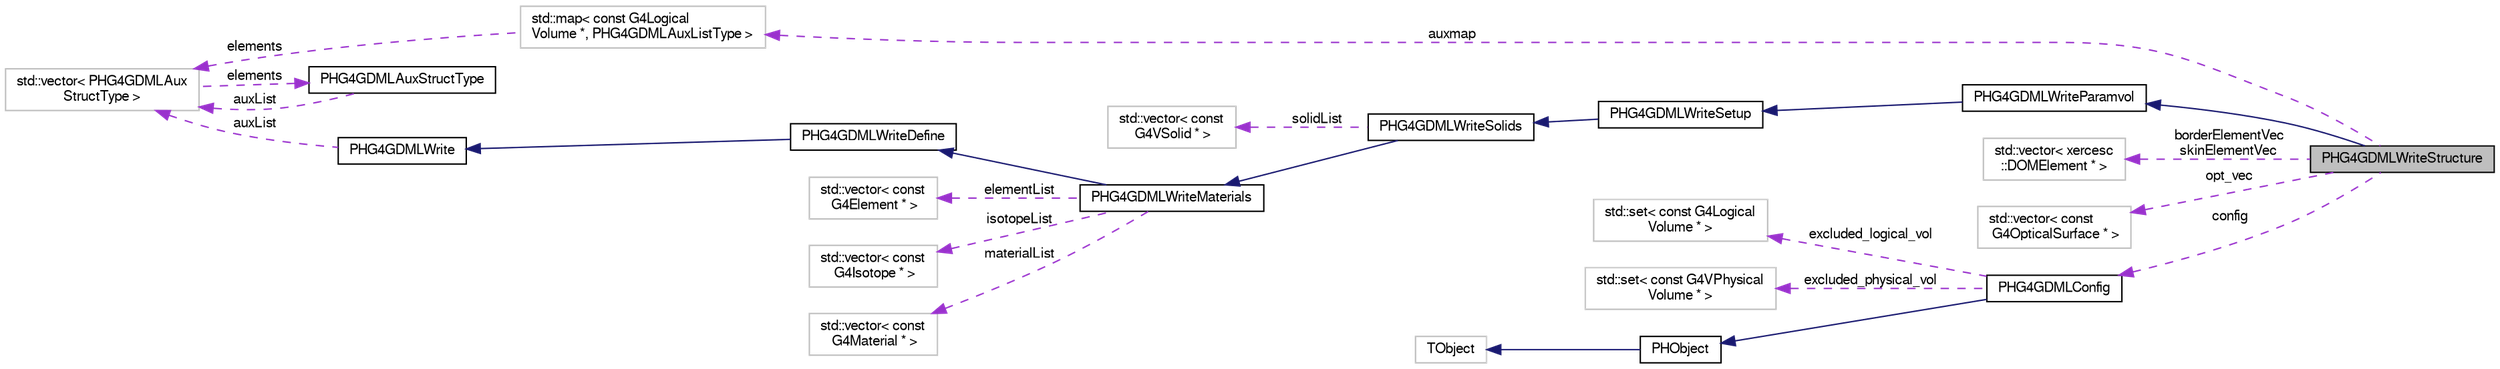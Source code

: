 digraph "PHG4GDMLWriteStructure"
{
  bgcolor="transparent";
  edge [fontname="FreeSans",fontsize="10",labelfontname="FreeSans",labelfontsize="10"];
  node [fontname="FreeSans",fontsize="10",shape=record];
  rankdir="LR";
  Node1 [label="PHG4GDMLWriteStructure",height=0.2,width=0.4,color="black", fillcolor="grey75", style="filled" fontcolor="black"];
  Node2 -> Node1 [dir="back",color="midnightblue",fontsize="10",style="solid",fontname="FreeSans"];
  Node2 [label="PHG4GDMLWriteParamvol",height=0.2,width=0.4,color="black",URL="$d8/dd9/classPHG4GDMLWriteParamvol.html"];
  Node3 -> Node2 [dir="back",color="midnightblue",fontsize="10",style="solid",fontname="FreeSans"];
  Node3 [label="PHG4GDMLWriteSetup",height=0.2,width=0.4,color="black",URL="$df/d0d/classPHG4GDMLWriteSetup.html"];
  Node4 -> Node3 [dir="back",color="midnightblue",fontsize="10",style="solid",fontname="FreeSans"];
  Node4 [label="PHG4GDMLWriteSolids",height=0.2,width=0.4,color="black",URL="$d0/d94/classPHG4GDMLWriteSolids.html"];
  Node5 -> Node4 [dir="back",color="midnightblue",fontsize="10",style="solid",fontname="FreeSans"];
  Node5 [label="PHG4GDMLWriteMaterials",height=0.2,width=0.4,color="black",URL="$d3/d04/classPHG4GDMLWriteMaterials.html"];
  Node6 -> Node5 [dir="back",color="midnightblue",fontsize="10",style="solid",fontname="FreeSans"];
  Node6 [label="PHG4GDMLWriteDefine",height=0.2,width=0.4,color="black",URL="$d9/def/classPHG4GDMLWriteDefine.html"];
  Node7 -> Node6 [dir="back",color="midnightblue",fontsize="10",style="solid",fontname="FreeSans"];
  Node7 [label="PHG4GDMLWrite",height=0.2,width=0.4,color="black",URL="$dd/db5/classPHG4GDMLWrite.html"];
  Node8 -> Node7 [dir="back",color="darkorchid3",fontsize="10",style="dashed",label=" auxList" ,fontname="FreeSans"];
  Node8 [label="std::vector\< PHG4GDMLAux\lStructType \>",height=0.2,width=0.4,color="grey75"];
  Node9 -> Node8 [dir="back",color="darkorchid3",fontsize="10",style="dashed",label=" elements" ,fontname="FreeSans"];
  Node9 [label="PHG4GDMLAuxStructType",height=0.2,width=0.4,color="black",URL="$d4/d37/structPHG4GDMLAuxStructType.html"];
  Node8 -> Node9 [dir="back",color="darkorchid3",fontsize="10",style="dashed",label=" auxList" ,fontname="FreeSans"];
  Node10 -> Node5 [dir="back",color="darkorchid3",fontsize="10",style="dashed",label=" isotopeList" ,fontname="FreeSans"];
  Node10 [label="std::vector\< const\l G4Isotope * \>",height=0.2,width=0.4,color="grey75"];
  Node11 -> Node5 [dir="back",color="darkorchid3",fontsize="10",style="dashed",label=" materialList" ,fontname="FreeSans"];
  Node11 [label="std::vector\< const\l G4Material * \>",height=0.2,width=0.4,color="grey75"];
  Node12 -> Node5 [dir="back",color="darkorchid3",fontsize="10",style="dashed",label=" elementList" ,fontname="FreeSans"];
  Node12 [label="std::vector\< const\l G4Element * \>",height=0.2,width=0.4,color="grey75"];
  Node13 -> Node4 [dir="back",color="darkorchid3",fontsize="10",style="dashed",label=" solidList" ,fontname="FreeSans"];
  Node13 [label="std::vector\< const\l G4VSolid * \>",height=0.2,width=0.4,color="grey75"];
  Node14 -> Node1 [dir="back",color="darkorchid3",fontsize="10",style="dashed",label=" borderElementVec\nskinElementVec" ,fontname="FreeSans"];
  Node14 [label="std::vector\< xercesc\l::DOMElement * \>",height=0.2,width=0.4,color="grey75"];
  Node15 -> Node1 [dir="back",color="darkorchid3",fontsize="10",style="dashed",label=" auxmap" ,fontname="FreeSans"];
  Node15 [label="std::map\< const G4Logical\lVolume *, PHG4GDMLAuxListType \>",height=0.2,width=0.4,color="grey75"];
  Node8 -> Node15 [dir="back",color="darkorchid3",fontsize="10",style="dashed",label=" elements" ,fontname="FreeSans"];
  Node16 -> Node1 [dir="back",color="darkorchid3",fontsize="10",style="dashed",label=" opt_vec" ,fontname="FreeSans"];
  Node16 [label="std::vector\< const\l G4OpticalSurface * \>",height=0.2,width=0.4,color="grey75"];
  Node17 -> Node1 [dir="back",color="darkorchid3",fontsize="10",style="dashed",label=" config" ,fontname="FreeSans"];
  Node17 [label="PHG4GDMLConfig",height=0.2,width=0.4,color="black",URL="$d9/d25/classPHG4GDMLConfig.html",tooltip="PHG4GDMLConfig. "];
  Node18 -> Node17 [dir="back",color="midnightblue",fontsize="10",style="solid",fontname="FreeSans"];
  Node18 [label="PHObject",height=0.2,width=0.4,color="black",URL="$d9/d24/classPHObject.html"];
  Node19 -> Node18 [dir="back",color="midnightblue",fontsize="10",style="solid",fontname="FreeSans"];
  Node19 [label="TObject",height=0.2,width=0.4,color="grey75"];
  Node20 -> Node17 [dir="back",color="darkorchid3",fontsize="10",style="dashed",label=" excluded_logical_vol" ,fontname="FreeSans"];
  Node20 [label="std::set\< const G4Logical\lVolume * \>",height=0.2,width=0.4,color="grey75"];
  Node21 -> Node17 [dir="back",color="darkorchid3",fontsize="10",style="dashed",label=" excluded_physical_vol" ,fontname="FreeSans"];
  Node21 [label="std::set\< const G4VPhysical\lVolume * \>",height=0.2,width=0.4,color="grey75"];
}
